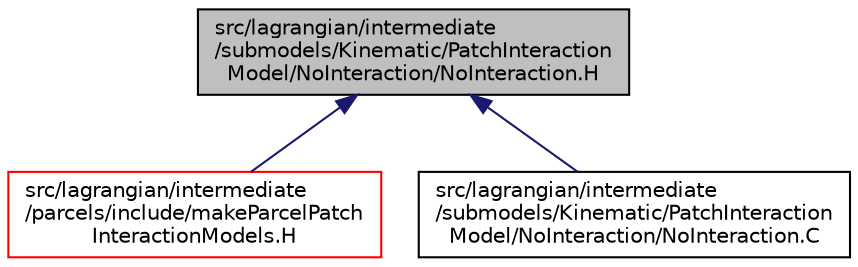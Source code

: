 digraph "src/lagrangian/intermediate/submodels/Kinematic/PatchInteractionModel/NoInteraction/NoInteraction.H"
{
  bgcolor="transparent";
  edge [fontname="Helvetica",fontsize="10",labelfontname="Helvetica",labelfontsize="10"];
  node [fontname="Helvetica",fontsize="10",shape=record];
  Node1 [label="src/lagrangian/intermediate\l/submodels/Kinematic/PatchInteraction\lModel/NoInteraction/NoInteraction.H",height=0.2,width=0.4,color="black", fillcolor="grey75", style="filled", fontcolor="black"];
  Node1 -> Node2 [dir="back",color="midnightblue",fontsize="10",style="solid",fontname="Helvetica"];
  Node2 [label="src/lagrangian/intermediate\l/parcels/include/makeParcelPatch\lInteractionModels.H",height=0.2,width=0.4,color="red",URL="$a06647.html"];
  Node1 -> Node3 [dir="back",color="midnightblue",fontsize="10",style="solid",fontname="Helvetica"];
  Node3 [label="src/lagrangian/intermediate\l/submodels/Kinematic/PatchInteraction\lModel/NoInteraction/NoInteraction.C",height=0.2,width=0.4,color="black",URL="$a06848.html"];
}
